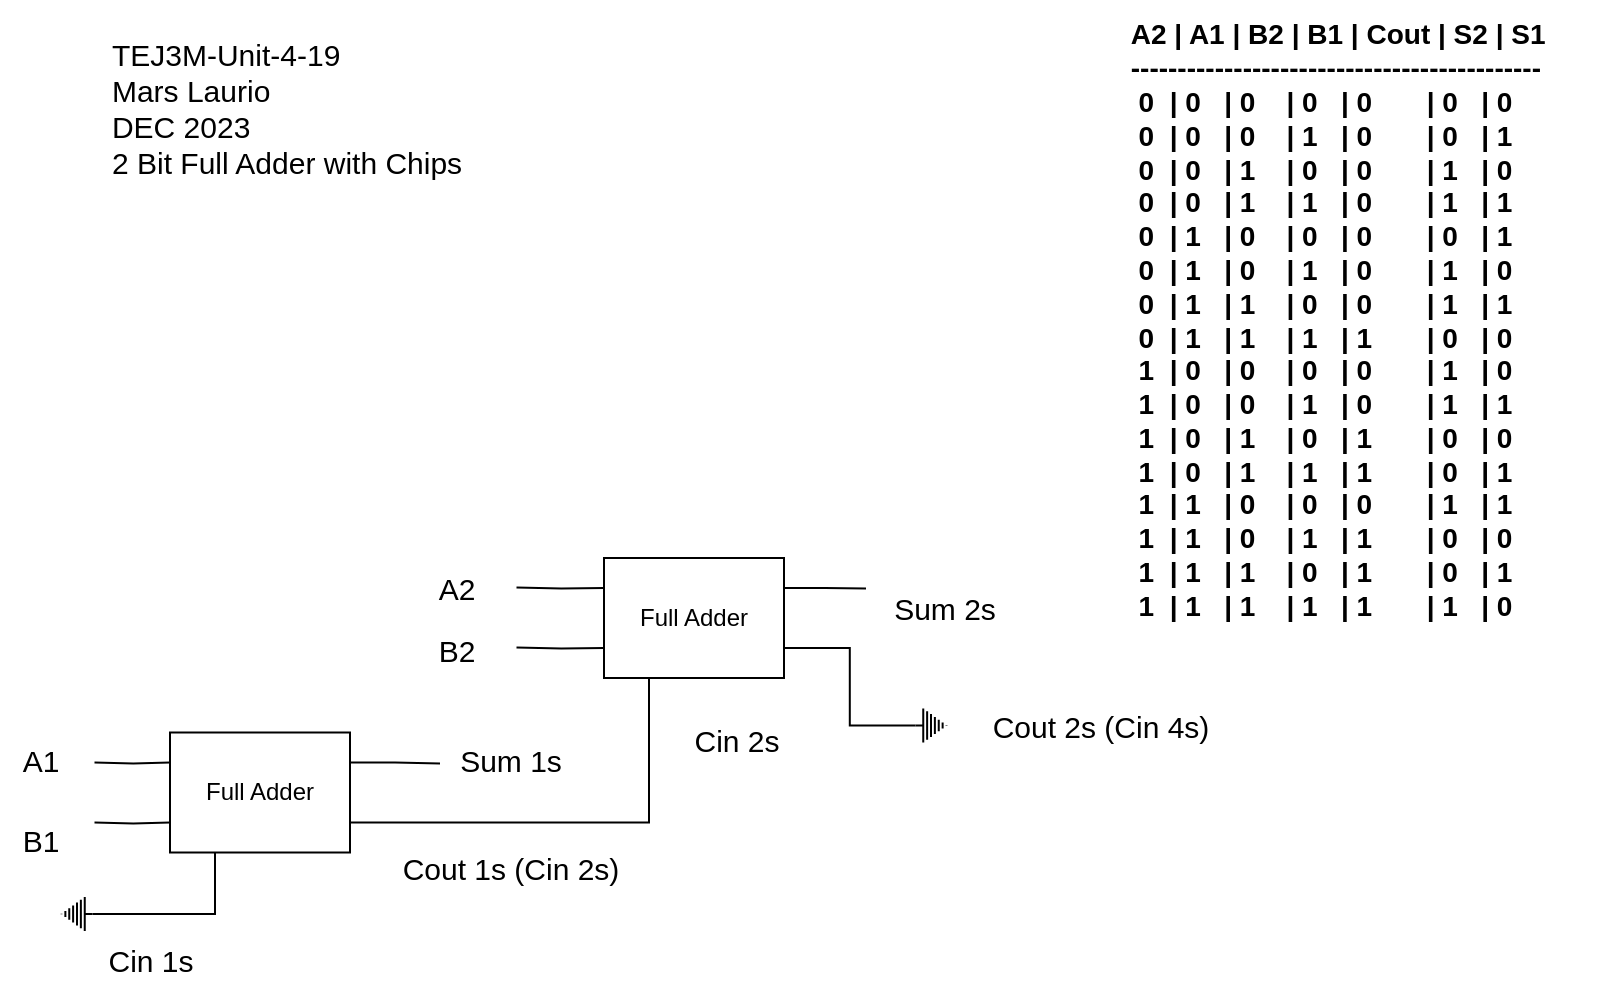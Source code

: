 <mxfile>
    <diagram id="t1QAMHBQt2Z4F_DE71VQ" name="Page-1">
        <mxGraphModel dx="901" dy="658" grid="1" gridSize="10" guides="1" tooltips="1" connect="1" arrows="1" fold="1" page="1" pageScale="1" pageWidth="827" pageHeight="1169" math="0" shadow="0">
            <root>
                <mxCell id="0"/>
                <mxCell id="1" parent="0"/>
                <mxCell id="10" value="&lt;div style=&quot;text-align: left; font-size: 15px;&quot;&gt;&lt;span style=&quot;background-color: initial; font-size: 15px;&quot;&gt;TEJ3M-Unit-4-19&lt;/span&gt;&lt;/div&gt;&lt;div style=&quot;text-align: left; font-size: 15px;&quot;&gt;&lt;span style=&quot;background-color: initial; font-size: 15px;&quot;&gt;Mars Laurio&lt;/span&gt;&lt;/div&gt;&lt;div style=&quot;text-align: left; font-size: 15px;&quot;&gt;&lt;span style=&quot;background-color: initial; font-size: 15px;&quot;&gt;DEC 2023&lt;/span&gt;&lt;/div&gt;&lt;div style=&quot;text-align: left; font-size: 15px;&quot;&gt;&lt;span style=&quot;background-color: initial; font-size: 15px;&quot;&gt;2 Bit Full Adder with Chips&lt;/span&gt;&lt;/div&gt;" style="text;html=1;align=center;verticalAlign=middle;resizable=0;points=[];autosize=1;strokeColor=none;fillColor=none;fontSize=15;fontFamily=Helvetica;fontColor=default;" parent="1" vertex="1">
                    <mxGeometry x="43" y="30" width="200" height="90" as="geometry"/>
                </mxCell>
                <mxCell id="20" value="&lt;div style=&quot;text-align: left; font-size: 14px;&quot;&gt;&lt;div style=&quot;font-size: 14px;&quot;&gt;&lt;span style=&quot;font-size: 14px;&quot;&gt;A2 | A1 | B2 | B1 | Cout | S2 | S1&lt;/span&gt;&lt;/div&gt;&lt;div style=&quot;font-size: 14px;&quot;&gt;&lt;span style=&quot;font-size: 14px;&quot;&gt;--------------------------------------------&lt;/span&gt;&lt;/div&gt;&lt;div style=&quot;font-size: 14px;&quot;&gt;&lt;span style=&quot;font-size: 14px;&quot;&gt;&amp;nbsp;0&amp;nbsp; | 0&amp;nbsp; &amp;nbsp;| 0&amp;nbsp; &amp;nbsp; | 0&amp;nbsp; &amp;nbsp;| 0&amp;nbsp; &amp;nbsp; &amp;nbsp; &amp;nbsp;| 0&amp;nbsp; &amp;nbsp;| 0&amp;nbsp;&amp;nbsp;&lt;/span&gt;&lt;/div&gt;&lt;div style=&quot;font-size: 14px;&quot;&gt;&lt;span style=&quot;font-size: 14px;&quot;&gt;&amp;nbsp;0&amp;nbsp; | 0&amp;nbsp; &amp;nbsp;| 0&amp;nbsp; &amp;nbsp; | 1&amp;nbsp; &amp;nbsp;| 0&amp;nbsp; &amp;nbsp; &amp;nbsp; &amp;nbsp;| 0&amp;nbsp; &amp;nbsp;| 1&amp;nbsp; &amp;nbsp;&amp;nbsp;&lt;/span&gt;&lt;/div&gt;&lt;div style=&quot;font-size: 14px;&quot;&gt;&lt;span style=&quot;font-size: 14px;&quot;&gt;&amp;nbsp;0&amp;nbsp; | 0&amp;nbsp; &amp;nbsp;| 1&amp;nbsp; &amp;nbsp; | 0&amp;nbsp; &amp;nbsp;| 0&amp;nbsp; &amp;nbsp; &amp;nbsp; &amp;nbsp;| 1&amp;nbsp; &amp;nbsp;| 0&amp;nbsp; &amp;nbsp;&amp;nbsp;&lt;/span&gt;&lt;/div&gt;&lt;div style=&quot;font-size: 14px;&quot;&gt;&lt;span style=&quot;font-size: 14px;&quot;&gt;&amp;nbsp;0&amp;nbsp; | 0&amp;nbsp; &amp;nbsp;| 1&amp;nbsp; &amp;nbsp; | 1&amp;nbsp; &amp;nbsp;| 0&amp;nbsp; &amp;nbsp; &amp;nbsp; &amp;nbsp;| 1&amp;nbsp; &amp;nbsp;| 1&amp;nbsp; &amp;nbsp; &amp;nbsp;&lt;/span&gt;&lt;/div&gt;&lt;div style=&quot;font-size: 14px;&quot;&gt;&lt;span style=&quot;font-size: 14px;&quot;&gt;&amp;nbsp;0&amp;nbsp; | 1&amp;nbsp; &amp;nbsp;| 0&amp;nbsp; &amp;nbsp; | 0&amp;nbsp; &amp;nbsp;| 0&amp;nbsp; &amp;nbsp; &amp;nbsp; &amp;nbsp;| 0&amp;nbsp; &amp;nbsp;| 1&amp;nbsp; &amp;nbsp;&lt;/span&gt;&lt;/div&gt;&lt;div style=&quot;font-size: 14px;&quot;&gt;&lt;span style=&quot;font-size: 14px;&quot;&gt;&amp;nbsp;0&amp;nbsp; | 1&amp;nbsp; &amp;nbsp;| 0&amp;nbsp; &amp;nbsp; | 1&amp;nbsp; &amp;nbsp;| 0&amp;nbsp; &amp;nbsp; &amp;nbsp; &amp;nbsp;| 1&amp;nbsp; &amp;nbsp;| 0&amp;nbsp; &amp;nbsp;&lt;/span&gt;&lt;/div&gt;&lt;div style=&quot;font-size: 14px;&quot;&gt;&lt;span style=&quot;font-size: 14px;&quot;&gt;&amp;nbsp;0&amp;nbsp; | 1&amp;nbsp; &amp;nbsp;| 1&amp;nbsp; &amp;nbsp; | 0&amp;nbsp; &amp;nbsp;| 0&amp;nbsp; &amp;nbsp; &amp;nbsp; &amp;nbsp;| 1&amp;nbsp; &amp;nbsp;| 1&amp;nbsp; &amp;nbsp;&lt;/span&gt;&lt;/div&gt;&lt;div style=&quot;font-size: 14px;&quot;&gt;&lt;span style=&quot;font-size: 14px;&quot;&gt;&amp;nbsp;0&amp;nbsp; | 1&amp;nbsp; &amp;nbsp;| 1&amp;nbsp; &amp;nbsp; | 1&amp;nbsp; &amp;nbsp;| 1&amp;nbsp; &amp;nbsp; &amp;nbsp; &amp;nbsp;| 0&amp;nbsp; &amp;nbsp;| 0&amp;nbsp; &amp;nbsp;&lt;/span&gt;&lt;/div&gt;&lt;div style=&quot;font-size: 14px;&quot;&gt;&lt;span style=&quot;font-size: 14px;&quot;&gt;&amp;nbsp;1&amp;nbsp; | 0&amp;nbsp; &amp;nbsp;| 0&amp;nbsp; &amp;nbsp; | 0&amp;nbsp; &amp;nbsp;| 0&amp;nbsp; &amp;nbsp; &amp;nbsp; &amp;nbsp;| 1&amp;nbsp; &amp;nbsp;| 0&amp;nbsp; &amp;nbsp;&amp;nbsp;&lt;/span&gt;&lt;/div&gt;&lt;div style=&quot;font-size: 14px;&quot;&gt;&lt;span style=&quot;font-size: 14px;&quot;&gt;&amp;nbsp;1&amp;nbsp; | 0&amp;nbsp; &amp;nbsp;| 0&amp;nbsp; &amp;nbsp; | 1&amp;nbsp; &amp;nbsp;| 0&amp;nbsp; &amp;nbsp; &amp;nbsp; &amp;nbsp;| 1&amp;nbsp; &amp;nbsp;| 1&amp;nbsp; &amp;nbsp;&amp;nbsp;&lt;/span&gt;&lt;/div&gt;&lt;div style=&quot;font-size: 14px;&quot;&gt;&lt;span style=&quot;font-size: 14px;&quot;&gt;&amp;nbsp;1&amp;nbsp; | 0&amp;nbsp; &amp;nbsp;| 1&amp;nbsp; &amp;nbsp; | 0&amp;nbsp; &amp;nbsp;| 1&amp;nbsp; &amp;nbsp; &amp;nbsp; &amp;nbsp;| 0&amp;nbsp; &amp;nbsp;| 0&amp;nbsp; &amp;nbsp; &amp;nbsp;&lt;/span&gt;&lt;/div&gt;&lt;div style=&quot;font-size: 14px;&quot;&gt;&lt;span style=&quot;font-size: 14px;&quot;&gt;&amp;nbsp;1&amp;nbsp; | 0&amp;nbsp; &amp;nbsp;| 1&amp;nbsp; &amp;nbsp; | 1&amp;nbsp; &amp;nbsp;| 1&amp;nbsp; &amp;nbsp; &amp;nbsp; &amp;nbsp;| 0&amp;nbsp; &amp;nbsp;| 1&amp;nbsp; &amp;nbsp;&amp;nbsp;&lt;/span&gt;&lt;/div&gt;&lt;div style=&quot;font-size: 14px;&quot;&gt;&lt;span style=&quot;font-size: 14px;&quot;&gt;&amp;nbsp;1&amp;nbsp; | 1&amp;nbsp; &amp;nbsp;| 0&amp;nbsp; &amp;nbsp; | 0&amp;nbsp; &amp;nbsp;| 0&amp;nbsp; &amp;nbsp; &amp;nbsp; &amp;nbsp;| 1&amp;nbsp; &amp;nbsp;| 1&amp;nbsp; &amp;nbsp; &amp;nbsp;&lt;/span&gt;&lt;/div&gt;&lt;div style=&quot;font-size: 14px;&quot;&gt;&lt;span style=&quot;font-size: 14px;&quot;&gt;&amp;nbsp;1&amp;nbsp; | 1&amp;nbsp; &amp;nbsp;| 0&amp;nbsp; &amp;nbsp; | 1&amp;nbsp; &amp;nbsp;| 1&amp;nbsp; &amp;nbsp; &amp;nbsp; &amp;nbsp;| 0&amp;nbsp; &amp;nbsp;| 0&amp;nbsp; &amp;nbsp;&amp;nbsp;&lt;/span&gt;&lt;/div&gt;&lt;div style=&quot;font-size: 14px;&quot;&gt;&lt;span style=&quot;font-size: 14px;&quot;&gt;&amp;nbsp;1&amp;nbsp; | 1&amp;nbsp; &amp;nbsp;| 1&amp;nbsp; &amp;nbsp; | 0&amp;nbsp; &amp;nbsp;| 1&amp;nbsp; &amp;nbsp; &amp;nbsp; &amp;nbsp;| 0&amp;nbsp; &amp;nbsp;| 1&amp;nbsp; &amp;nbsp;&amp;nbsp;&lt;/span&gt;&lt;/div&gt;&lt;div style=&quot;font-size: 14px;&quot;&gt;&lt;span style=&quot;font-size: 14px;&quot;&gt;&amp;nbsp;1&amp;nbsp; | 1&amp;nbsp; &amp;nbsp;| 1&amp;nbsp; &amp;nbsp; | 1&amp;nbsp; &amp;nbsp;| 1&amp;nbsp; &amp;nbsp; &amp;nbsp; &amp;nbsp;| 1&amp;nbsp; &amp;nbsp;| 0&amp;nbsp; &amp;nbsp;&amp;nbsp;&lt;/span&gt;&lt;/div&gt;&lt;/div&gt;" style="text;html=1;align=center;verticalAlign=middle;resizable=0;points=[];autosize=1;opacity=0;fontStyle=1;fontSize=14;" parent="1" vertex="1">
                    <mxGeometry x="540" y="21.25" width="260" height="320" as="geometry"/>
                </mxCell>
                <mxCell id="269" style="edgeStyle=orthogonalEdgeStyle;html=1;exitX=1;exitY=0.75;exitDx=0;exitDy=0;entryX=0.25;entryY=1;entryDx=0;entryDy=0;fontFamily=Helvetica;fontSize=12;fontColor=default;rounded=0;endArrow=none;endFill=0;" parent="1" source="239" target="265" edge="1">
                    <mxGeometry relative="1" as="geometry"/>
                </mxCell>
                <mxCell id="291" style="edgeStyle=orthogonalEdgeStyle;rounded=0;html=1;exitX=1;exitY=0.25;exitDx=0;exitDy=0;fontFamily=Helvetica;fontSize=15;fontColor=default;endArrow=none;endFill=0;" parent="1" source="239" edge="1">
                    <mxGeometry relative="1" as="geometry">
                        <mxPoint x="220" y="402.714" as="targetPoint"/>
                    </mxGeometry>
                </mxCell>
                <mxCell id="239" value="Full Adder" style="rounded=0;whiteSpace=wrap;html=1;" parent="1" vertex="1">
                    <mxGeometry x="85" y="387.25" width="90" height="60" as="geometry"/>
                </mxCell>
                <mxCell id="292" style="edgeStyle=orthogonalEdgeStyle;rounded=0;html=1;exitX=1;exitY=0.25;exitDx=0;exitDy=0;fontFamily=Helvetica;fontSize=15;fontColor=default;endArrow=none;endFill=0;" parent="1" source="265" edge="1">
                    <mxGeometry relative="1" as="geometry">
                        <mxPoint x="433" y="315.286" as="targetPoint"/>
                    </mxGeometry>
                </mxCell>
                <mxCell id="303" style="edgeStyle=orthogonalEdgeStyle;shape=connector;rounded=0;html=1;exitX=1;exitY=0.75;exitDx=0;exitDy=0;entryX=0.5;entryY=0;entryDx=0;entryDy=0;entryPerimeter=0;labelBackgroundColor=default;strokeColor=default;fontFamily=Helvetica;fontSize=15;fontColor=default;endArrow=none;endFill=0;" edge="1" parent="1" source="265" target="297">
                    <mxGeometry relative="1" as="geometry"/>
                </mxCell>
                <mxCell id="265" value="Full Adder" style="rounded=0;whiteSpace=wrap;html=1;" parent="1" vertex="1">
                    <mxGeometry x="302" y="300" width="90" height="60" as="geometry"/>
                </mxCell>
                <mxCell id="272" style="edgeStyle=orthogonalEdgeStyle;rounded=0;html=1;exitX=0.5;exitY=0;exitDx=0;exitDy=0;exitPerimeter=0;entryX=0;entryY=0.25;entryDx=0;entryDy=0;fontFamily=Helvetica;fontSize=12;fontColor=default;endArrow=none;endFill=0;" parent="1" target="265" edge="1">
                    <mxGeometry relative="1" as="geometry">
                        <mxPoint x="258.25" y="314.75" as="sourcePoint"/>
                    </mxGeometry>
                </mxCell>
                <mxCell id="274" style="edgeStyle=orthogonalEdgeStyle;rounded=0;html=1;exitX=0.5;exitY=0;exitDx=0;exitDy=0;exitPerimeter=0;entryX=0;entryY=0.75;entryDx=0;entryDy=0;fontFamily=Helvetica;fontSize=12;fontColor=default;endArrow=none;endFill=0;" parent="1" target="265" edge="1">
                    <mxGeometry relative="1" as="geometry">
                        <mxPoint x="258.25" y="344.75" as="sourcePoint"/>
                    </mxGeometry>
                </mxCell>
                <mxCell id="278" style="edgeStyle=orthogonalEdgeStyle;rounded=0;html=1;exitX=0.5;exitY=0;exitDx=0;exitDy=0;exitPerimeter=0;entryX=0;entryY=0.25;entryDx=0;entryDy=0;fontFamily=Helvetica;fontSize=12;fontColor=default;endArrow=none;endFill=0;" parent="1" target="239" edge="1">
                    <mxGeometry relative="1" as="geometry">
                        <mxPoint x="47.25" y="402.25" as="sourcePoint"/>
                    </mxGeometry>
                </mxCell>
                <mxCell id="277" style="edgeStyle=orthogonalEdgeStyle;rounded=0;html=1;exitX=0.5;exitY=0;exitDx=0;exitDy=0;exitPerimeter=0;entryX=0;entryY=0.75;entryDx=0;entryDy=0;fontFamily=Helvetica;fontSize=12;fontColor=default;endArrow=none;endFill=0;" parent="1" target="239" edge="1">
                    <mxGeometry relative="1" as="geometry">
                        <mxPoint x="47.25" y="432.25" as="sourcePoint"/>
                    </mxGeometry>
                </mxCell>
                <mxCell id="282" style="edgeStyle=orthogonalEdgeStyle;rounded=0;html=1;exitX=0.5;exitY=0;exitDx=0;exitDy=0;exitPerimeter=0;entryX=0.25;entryY=1;entryDx=0;entryDy=0;fontFamily=Helvetica;fontSize=15;fontColor=default;endArrow=none;endFill=0;" parent="1" source="281" target="239" edge="1">
                    <mxGeometry relative="1" as="geometry"/>
                </mxCell>
                <mxCell id="281" value="" style="pointerEvents=1;verticalLabelPosition=bottom;shadow=0;dashed=0;align=center;html=1;verticalAlign=top;shape=mxgraph.electrical.signal_sources.protective_earth;strokeColor=default;fontFamily=Helvetica;fontSize=12;fontColor=default;fillColor=#18141D;rotation=90;" parent="1" vertex="1">
                    <mxGeometry x="30" y="470.25" width="17" height="15.5" as="geometry"/>
                </mxCell>
                <mxCell id="283" value="A1" style="text;html=1;align=center;verticalAlign=middle;resizable=0;points=[];autosize=1;strokeColor=none;fillColor=none;fontSize=15;fontFamily=Helvetica;fontColor=default;" parent="1" vertex="1">
                    <mxGeometry y="386" width="40" height="30" as="geometry"/>
                </mxCell>
                <mxCell id="284" value="B1" style="text;html=1;align=center;verticalAlign=middle;resizable=0;points=[];autosize=1;strokeColor=none;fillColor=none;fontSize=15;fontFamily=Helvetica;fontColor=default;" parent="1" vertex="1">
                    <mxGeometry y="426" width="40" height="30" as="geometry"/>
                </mxCell>
                <mxCell id="286" value="A2" style="text;html=1;align=center;verticalAlign=middle;resizable=0;points=[];autosize=1;strokeColor=none;fillColor=none;fontSize=15;fontFamily=Helvetica;fontColor=default;" parent="1" vertex="1">
                    <mxGeometry x="208" y="300" width="40" height="30" as="geometry"/>
                </mxCell>
                <mxCell id="288" value="B2" style="text;html=1;align=center;verticalAlign=middle;resizable=0;points=[];autosize=1;strokeColor=none;fillColor=none;fontSize=15;fontFamily=Helvetica;fontColor=default;" parent="1" vertex="1">
                    <mxGeometry x="208" y="331.25" width="40" height="30" as="geometry"/>
                </mxCell>
                <mxCell id="289" value="Cin 2s" style="text;html=1;align=center;verticalAlign=middle;resizable=0;points=[];autosize=1;strokeColor=none;fillColor=none;fontSize=15;fontFamily=Helvetica;fontColor=default;" parent="1" vertex="1">
                    <mxGeometry x="333" y="376" width="70" height="30" as="geometry"/>
                </mxCell>
                <mxCell id="290" value="Cin 1s" style="text;html=1;align=center;verticalAlign=middle;resizable=0;points=[];autosize=1;strokeColor=none;fillColor=none;fontSize=15;fontFamily=Helvetica;fontColor=default;" parent="1" vertex="1">
                    <mxGeometry x="40" y="485.75" width="70" height="30" as="geometry"/>
                </mxCell>
                <mxCell id="293" value="Sum 1s" style="text;html=1;align=center;verticalAlign=middle;resizable=0;points=[];autosize=1;strokeColor=none;fillColor=none;fontSize=15;fontFamily=Helvetica;fontColor=default;" parent="1" vertex="1">
                    <mxGeometry x="220" y="386" width="70" height="30" as="geometry"/>
                </mxCell>
                <mxCell id="294" value="Sum 2s" style="text;html=1;align=center;verticalAlign=middle;resizable=0;points=[];autosize=1;strokeColor=none;fillColor=none;fontSize=15;fontFamily=Helvetica;fontColor=default;" parent="1" vertex="1">
                    <mxGeometry x="436.5" y="310" width="70" height="30" as="geometry"/>
                </mxCell>
                <mxCell id="297" value="" style="pointerEvents=1;verticalLabelPosition=bottom;shadow=0;dashed=0;align=center;html=1;verticalAlign=top;shape=mxgraph.electrical.signal_sources.protective_earth;strokeColor=default;fontFamily=Helvetica;fontSize=12;fontColor=default;fillColor=#18141D;rotation=-90;" vertex="1" parent="1">
                    <mxGeometry x="457" y="376" width="17" height="15.5" as="geometry"/>
                </mxCell>
                <mxCell id="299" value="Cout 2s (Cin 4s)" style="text;html=1;align=center;verticalAlign=middle;resizable=0;points=[];autosize=1;strokeColor=none;fillColor=none;fontSize=15;fontFamily=Helvetica;fontColor=default;" vertex="1" parent="1">
                    <mxGeometry x="480" y="368.75" width="140" height="30" as="geometry"/>
                </mxCell>
                <mxCell id="304" value="Cout 1s (Cin 2s)" style="text;html=1;align=center;verticalAlign=middle;resizable=0;points=[];autosize=1;strokeColor=none;fillColor=none;fontSize=15;fontFamily=Helvetica;fontColor=default;" vertex="1" parent="1">
                    <mxGeometry x="185" y="440.25" width="140" height="30" as="geometry"/>
                </mxCell>
            </root>
        </mxGraphModel>
    </diagram>
</mxfile>